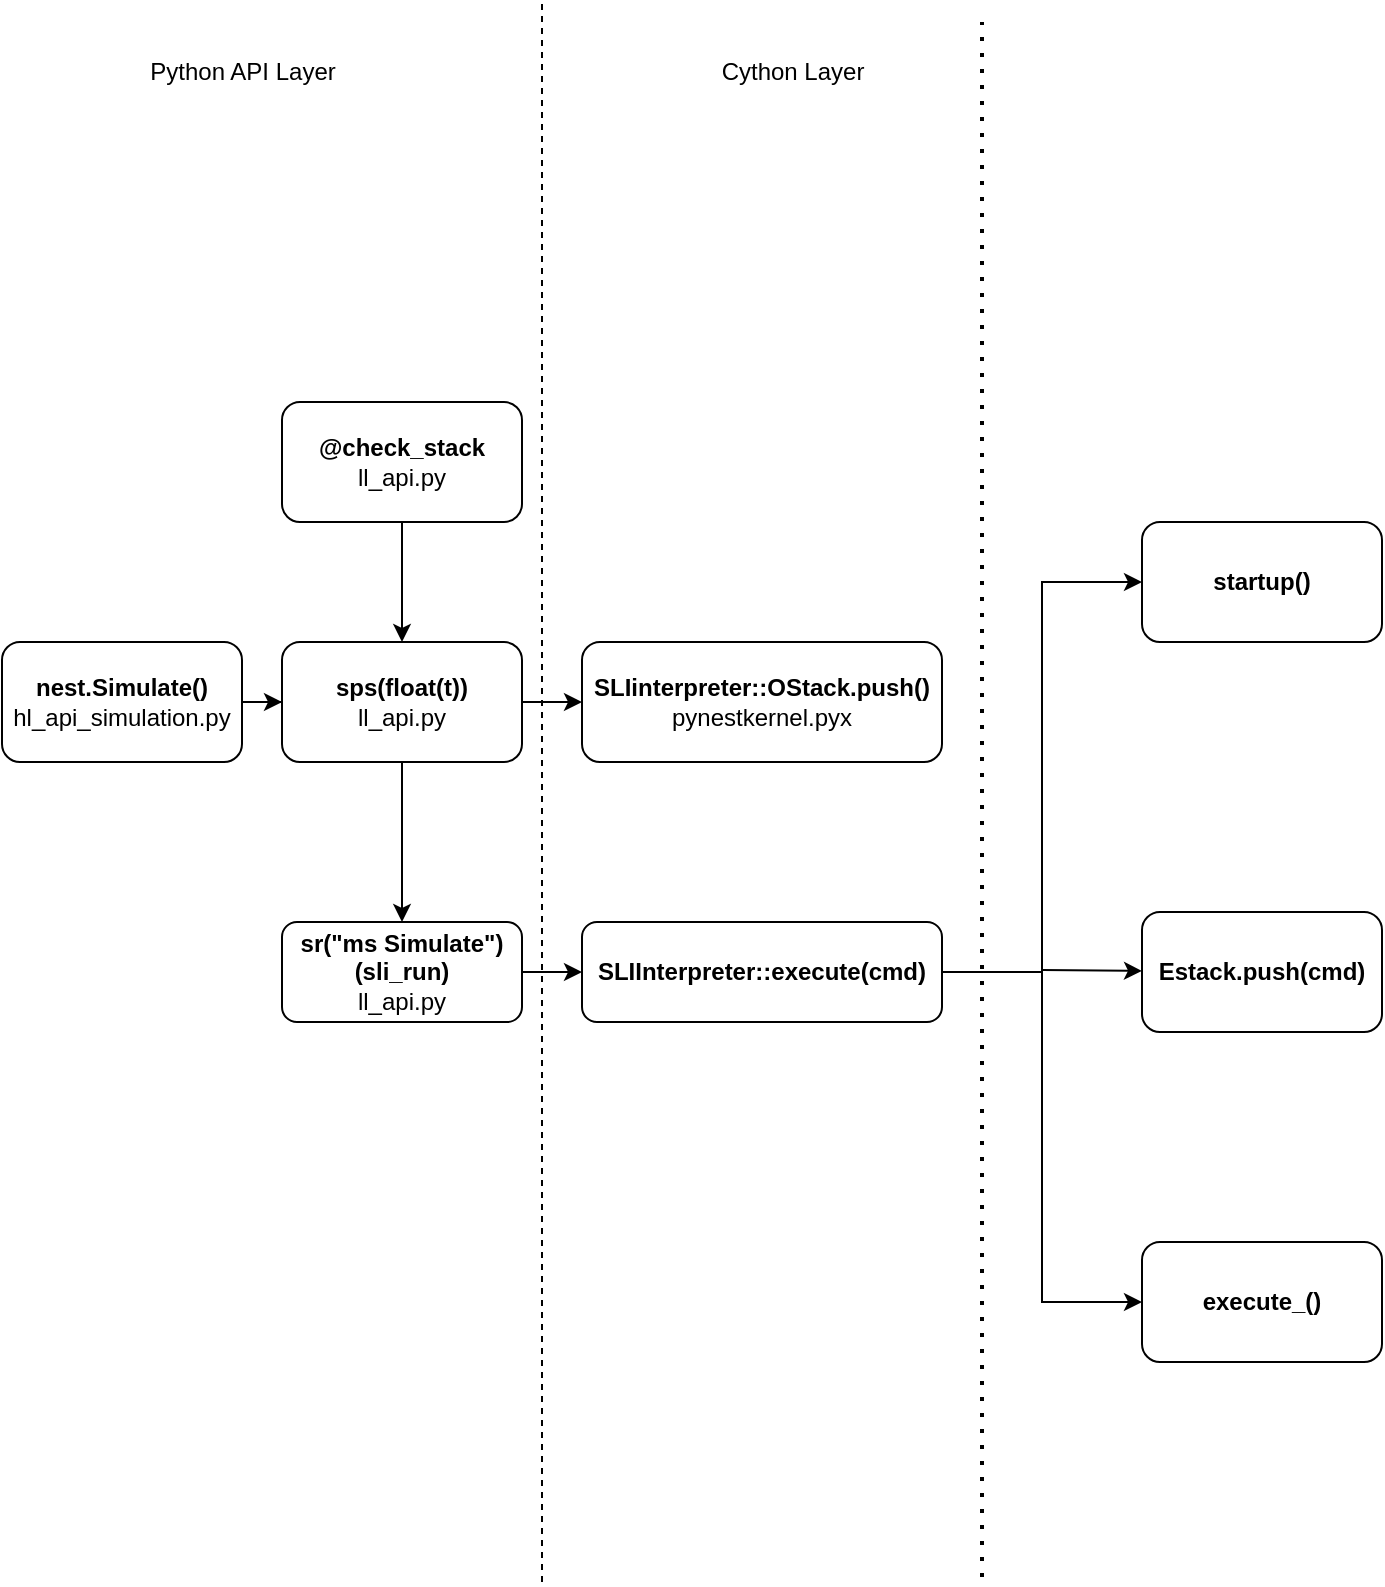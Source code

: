 <mxfile version="24.2.3" type="github">
  <diagram name="Page-1" id="5d7acffa-a066-3a61-03fe-96351882024d">
    <mxGraphModel dx="1313" dy="1019" grid="1" gridSize="10" guides="1" tooltips="1" connect="1" arrows="1" fold="1" page="1" pageScale="1" pageWidth="1100" pageHeight="850" background="#ffffff" math="0" shadow="0">
      <root>
        <mxCell id="0" />
        <mxCell id="1" parent="0" />
        <mxCell id="0KLfbmrs6LxNXjUzNSFt-11" style="edgeStyle=orthogonalEdgeStyle;rounded=0;orthogonalLoop=1;jettySize=auto;html=1;exitX=1;exitY=0.5;exitDx=0;exitDy=0;" parent="1" source="0KLfbmrs6LxNXjUzNSFt-1" target="0KLfbmrs6LxNXjUzNSFt-5" edge="1">
          <mxGeometry relative="1" as="geometry" />
        </mxCell>
        <mxCell id="0KLfbmrs6LxNXjUzNSFt-1" value="&lt;b style=&quot;background-color: initial;&quot;&gt;nest.Simulate()&lt;/b&gt;&lt;div&gt;hl_api_simulation.py&lt;/div&gt;" style="rounded=1;whiteSpace=wrap;html=1;" parent="1" vertex="1">
          <mxGeometry x="20" y="780" width="120" height="60" as="geometry" />
        </mxCell>
        <mxCell id="0KLfbmrs6LxNXjUzNSFt-8" value="" style="edgeStyle=orthogonalEdgeStyle;rounded=0;orthogonalLoop=1;jettySize=auto;html=1;" parent="1" source="0KLfbmrs6LxNXjUzNSFt-2" target="0KLfbmrs6LxNXjUzNSFt-5" edge="1">
          <mxGeometry relative="1" as="geometry" />
        </mxCell>
        <mxCell id="0KLfbmrs6LxNXjUzNSFt-2" value="&lt;b&gt;@check_stack&lt;/b&gt;&lt;div&gt;ll_api.py&lt;/div&gt;" style="rounded=1;whiteSpace=wrap;html=1;" parent="1" vertex="1">
          <mxGeometry x="160" y="660" width="120" height="60" as="geometry" />
        </mxCell>
        <mxCell id="0KLfbmrs6LxNXjUzNSFt-7" value="" style="edgeStyle=orthogonalEdgeStyle;rounded=0;orthogonalLoop=1;jettySize=auto;html=1;" parent="1" source="0KLfbmrs6LxNXjUzNSFt-5" target="0KLfbmrs6LxNXjUzNSFt-6" edge="1">
          <mxGeometry relative="1" as="geometry" />
        </mxCell>
        <mxCell id="0KLfbmrs6LxNXjUzNSFt-10" value="" style="edgeStyle=orthogonalEdgeStyle;rounded=0;orthogonalLoop=1;jettySize=auto;html=1;" parent="1" source="0KLfbmrs6LxNXjUzNSFt-5" target="0KLfbmrs6LxNXjUzNSFt-9" edge="1">
          <mxGeometry relative="1" as="geometry" />
        </mxCell>
        <mxCell id="0KLfbmrs6LxNXjUzNSFt-5" value="&lt;b&gt;sps(float(t))&lt;/b&gt;&lt;div&gt;ll_api.py&lt;/div&gt;" style="rounded=1;whiteSpace=wrap;html=1;" parent="1" vertex="1">
          <mxGeometry x="160" y="780" width="120" height="60" as="geometry" />
        </mxCell>
        <mxCell id="0KLfbmrs6LxNXjUzNSFt-18" value="" style="edgeStyle=orthogonalEdgeStyle;rounded=0;orthogonalLoop=1;jettySize=auto;html=1;" parent="1" source="0KLfbmrs6LxNXjUzNSFt-6" target="0KLfbmrs6LxNXjUzNSFt-17" edge="1">
          <mxGeometry relative="1" as="geometry" />
        </mxCell>
        <mxCell id="0KLfbmrs6LxNXjUzNSFt-6" value="&lt;b&gt;sr(&quot;ms Simulate&quot;)&lt;/b&gt;&lt;div&gt;&lt;b&gt;(sli_run)&lt;/b&gt;&lt;/div&gt;&lt;div&gt;ll_api.py&lt;/div&gt;" style="rounded=1;whiteSpace=wrap;html=1;" parent="1" vertex="1">
          <mxGeometry x="160" y="920" width="120" height="50" as="geometry" />
        </mxCell>
        <mxCell id="0KLfbmrs6LxNXjUzNSFt-9" value="&lt;b&gt;SLIinterpreter::OStack.push()&lt;/b&gt;&lt;div&gt;&lt;span style=&quot;background-color: initial;&quot;&gt;pynestkernel.pyx&lt;/span&gt;&lt;br&gt;&lt;/div&gt;" style="whiteSpace=wrap;html=1;rounded=1;" parent="1" vertex="1">
          <mxGeometry x="310" y="780" width="180" height="60" as="geometry" />
        </mxCell>
        <mxCell id="0KLfbmrs6LxNXjUzNSFt-12" value="" style="endArrow=none;html=1;rounded=0;dashed=1;" parent="1" edge="1">
          <mxGeometry width="50" height="50" relative="1" as="geometry">
            <mxPoint x="290" y="1250" as="sourcePoint" />
            <mxPoint x="290" y="460" as="targetPoint" />
            <Array as="points" />
          </mxGeometry>
        </mxCell>
        <mxCell id="0KLfbmrs6LxNXjUzNSFt-14" value="Python API Layer" style="text;html=1;align=center;verticalAlign=middle;resizable=0;points=[];autosize=1;strokeColor=none;fillColor=none;" parent="1" vertex="1">
          <mxGeometry x="80" y="480" width="120" height="30" as="geometry" />
        </mxCell>
        <mxCell id="0KLfbmrs6LxNXjUzNSFt-15" value="Cython Layer" style="text;html=1;align=center;verticalAlign=middle;resizable=0;points=[];autosize=1;strokeColor=none;fillColor=none;" parent="1" vertex="1">
          <mxGeometry x="370" y="480" width="90" height="30" as="geometry" />
        </mxCell>
        <mxCell id="0KLfbmrs6LxNXjUzNSFt-16" value="" style="endArrow=none;dashed=1;html=1;dashPattern=1 3;strokeWidth=2;rounded=0;" parent="1" edge="1">
          <mxGeometry width="50" height="50" relative="1" as="geometry">
            <mxPoint x="510" y="1247.5" as="sourcePoint" />
            <mxPoint x="510" y="470" as="targetPoint" />
          </mxGeometry>
        </mxCell>
        <mxCell id="0KLfbmrs6LxNXjUzNSFt-20" value="" style="edgeStyle=orthogonalEdgeStyle;rounded=0;orthogonalLoop=1;jettySize=auto;html=1;" parent="1" source="0KLfbmrs6LxNXjUzNSFt-17" target="0KLfbmrs6LxNXjUzNSFt-19" edge="1">
          <mxGeometry relative="1" as="geometry">
            <Array as="points">
              <mxPoint x="540" y="945" />
              <mxPoint x="540" y="750" />
            </Array>
          </mxGeometry>
        </mxCell>
        <mxCell id="0KLfbmrs6LxNXjUzNSFt-17" value="&lt;b&gt;SLIInterpreter::execute(cmd)&lt;/b&gt;" style="rounded=1;whiteSpace=wrap;html=1;" parent="1" vertex="1">
          <mxGeometry x="310" y="920" width="180" height="50" as="geometry" />
        </mxCell>
        <mxCell id="0KLfbmrs6LxNXjUzNSFt-19" value="&lt;b&gt;startup()&lt;/b&gt;" style="whiteSpace=wrap;html=1;rounded=1;" parent="1" vertex="1">
          <mxGeometry x="590" y="720" width="120" height="60" as="geometry" />
        </mxCell>
        <mxCell id="0KLfbmrs6LxNXjUzNSFt-21" value="" style="endArrow=classic;html=1;rounded=0;" parent="1" target="0KLfbmrs6LxNXjUzNSFt-22" edge="1">
          <mxGeometry width="50" height="50" relative="1" as="geometry">
            <mxPoint x="540" y="944" as="sourcePoint" />
            <mxPoint x="600" y="944" as="targetPoint" />
            <Array as="points" />
          </mxGeometry>
        </mxCell>
        <mxCell id="0KLfbmrs6LxNXjUzNSFt-22" value="&lt;b&gt;Estack.push(cmd)&lt;/b&gt;" style="rounded=1;whiteSpace=wrap;html=1;" parent="1" vertex="1">
          <mxGeometry x="590" y="915" width="120" height="60" as="geometry" />
        </mxCell>
        <mxCell id="0KLfbmrs6LxNXjUzNSFt-23" value="&lt;b&gt;execute_()&lt;/b&gt;" style="rounded=1;whiteSpace=wrap;html=1;" parent="1" vertex="1">
          <mxGeometry x="590" y="1080" width="120" height="60" as="geometry" />
        </mxCell>
        <mxCell id="0KLfbmrs6LxNXjUzNSFt-25" value="" style="endArrow=classic;html=1;rounded=0;entryX=0;entryY=0.5;entryDx=0;entryDy=0;" parent="1" target="0KLfbmrs6LxNXjUzNSFt-23" edge="1">
          <mxGeometry width="50" height="50" relative="1" as="geometry">
            <mxPoint x="540" y="940" as="sourcePoint" />
            <mxPoint x="500" y="1110" as="targetPoint" />
            <Array as="points">
              <mxPoint x="540" y="1020" />
              <mxPoint x="540" y="1110" />
            </Array>
          </mxGeometry>
        </mxCell>
      </root>
    </mxGraphModel>
  </diagram>
</mxfile>
